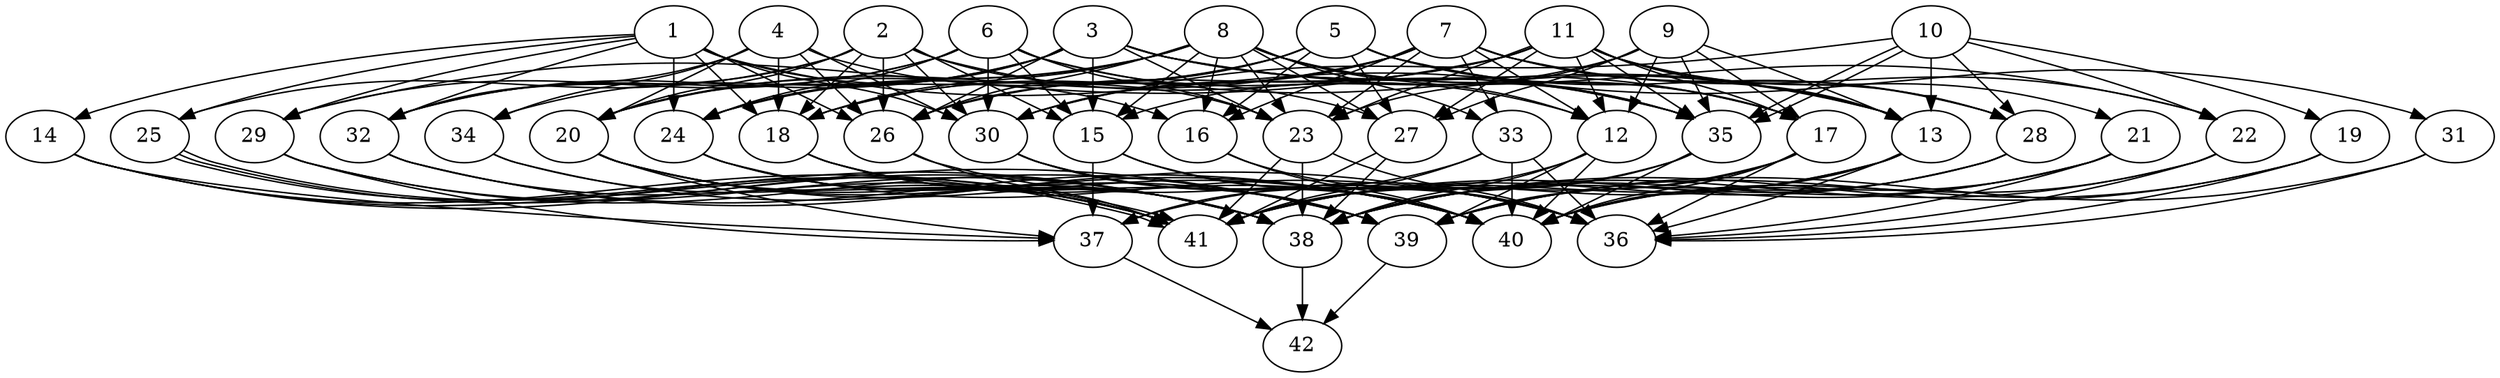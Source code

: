 // DAG (tier=3-complex, mode=compute, n=42, ccr=0.499, fat=0.763, density=0.689, regular=0.216, jump=0.264, mindata=1048576, maxdata=16777216)
// DAG automatically generated by daggen at Sun Aug 24 16:33:34 2025
// /home/ermia/Project/Environments/daggen/bin/daggen --dot --ccr 0.499 --fat 0.763 --regular 0.216 --density 0.689 --jump 0.264 --mindata 1048576 --maxdata 16777216 -n 42 
digraph G {
  1 [size="10952573750710722", alpha="0.19", expect_size="5476286875355361"]
  1 -> 14 [size ="282582138748928"]
  1 -> 16 [size ="282582138748928"]
  1 -> 18 [size ="282582138748928"]
  1 -> 24 [size ="282582138748928"]
  1 -> 25 [size ="282582138748928"]
  1 -> 26 [size ="282582138748928"]
  1 -> 29 [size ="282582138748928"]
  1 -> 30 [size ="282582138748928"]
  1 -> 32 [size ="282582138748928"]
  1 -> 35 [size ="282582138748928"]
  2 [size="991257466397476", alpha="0.16", expect_size="495628733198738"]
  2 -> 15 [size ="28061915414528"]
  2 -> 18 [size ="28061915414528"]
  2 -> 20 [size ="28061915414528"]
  2 -> 23 [size ="28061915414528"]
  2 -> 25 [size ="28061915414528"]
  2 -> 26 [size ="28061915414528"]
  2 -> 30 [size ="28061915414528"]
  2 -> 32 [size ="28061915414528"]
  2 -> 35 [size ="28061915414528"]
  3 [size="3450595898440267333632", alpha="0.05", expect_size="1725297949220133666816"]
  3 -> 13 [size ="1826779186593792"]
  3 -> 15 [size ="1826779186593792"]
  3 -> 17 [size ="1826779186593792"]
  3 -> 20 [size ="1826779186593792"]
  3 -> 22 [size ="1826779186593792"]
  3 -> 23 [size ="1826779186593792"]
  3 -> 24 [size ="1826779186593792"]
  3 -> 26 [size ="1826779186593792"]
  3 -> 32 [size ="1826779186593792"]
  3 -> 34 [size ="1826779186593792"]
  3 -> 35 [size ="1826779186593792"]
  4 [size="885425261434347136", alpha="0.08", expect_size="442712630717173568"]
  4 -> 18 [size ="500595425280000"]
  4 -> 20 [size ="500595425280000"]
  4 -> 26 [size ="500595425280000"]
  4 -> 27 [size ="500595425280000"]
  4 -> 30 [size ="500595425280000"]
  4 -> 32 [size ="500595425280000"]
  4 -> 34 [size ="500595425280000"]
  5 [size="83553558360227904", alpha="0.06", expect_size="41776779180113952"]
  5 -> 16 [size ="1539260209430528"]
  5 -> 17 [size ="1539260209430528"]
  5 -> 18 [size ="1539260209430528"]
  5 -> 24 [size ="1539260209430528"]
  5 -> 26 [size ="1539260209430528"]
  5 -> 27 [size ="1539260209430528"]
  5 -> 28 [size ="1539260209430528"]
  5 -> 31 [size ="1539260209430528"]
  6 [size="316906569599536857088", alpha="0.01", expect_size="158453284799768428544"]
  6 -> 12 [size ="371858302042112"]
  6 -> 13 [size ="371858302042112"]
  6 -> 15 [size ="371858302042112"]
  6 -> 23 [size ="371858302042112"]
  6 -> 24 [size ="371858302042112"]
  6 -> 29 [size ="371858302042112"]
  6 -> 30 [size ="371858302042112"]
  6 -> 32 [size ="371858302042112"]
  7 [size="832026869900509184000", alpha="0.17", expect_size="416013434950254592000"]
  7 -> 12 [size ="707698412748800"]
  7 -> 13 [size ="707698412748800"]
  7 -> 16 [size ="707698412748800"]
  7 -> 18 [size ="707698412748800"]
  7 -> 20 [size ="707698412748800"]
  7 -> 22 [size ="707698412748800"]
  7 -> 23 [size ="707698412748800"]
  7 -> 28 [size ="707698412748800"]
  7 -> 30 [size ="707698412748800"]
  7 -> 33 [size ="707698412748800"]
  8 [size="599869101870521600", alpha="0.12", expect_size="299934550935260800"]
  8 -> 12 [size ="283069223272448"]
  8 -> 15 [size ="283069223272448"]
  8 -> 16 [size ="283069223272448"]
  8 -> 17 [size ="283069223272448"]
  8 -> 18 [size ="283069223272448"]
  8 -> 20 [size ="283069223272448"]
  8 -> 23 [size ="283069223272448"]
  8 -> 24 [size ="283069223272448"]
  8 -> 26 [size ="283069223272448"]
  8 -> 27 [size ="283069223272448"]
  8 -> 33 [size ="283069223272448"]
  8 -> 35 [size ="283069223272448"]
  9 [size="384777165710233152", alpha="0.06", expect_size="192388582855116576"]
  9 -> 12 [size ="194887496499200"]
  9 -> 13 [size ="194887496499200"]
  9 -> 15 [size ="194887496499200"]
  9 -> 17 [size ="194887496499200"]
  9 -> 23 [size ="194887496499200"]
  9 -> 27 [size ="194887496499200"]
  9 -> 35 [size ="194887496499200"]
  10 [size="1903617339383692", alpha="0.01", expect_size="951808669691846"]
  10 -> 13 [size ="82761008283648"]
  10 -> 19 [size ="82761008283648"]
  10 -> 22 [size ="82761008283648"]
  10 -> 28 [size ="82761008283648"]
  10 -> 30 [size ="82761008283648"]
  10 -> 35 [size ="82761008283648"]
  10 -> 35 [size ="82761008283648"]
  11 [size="4374175451822333886464", alpha="0.08", expect_size="2187087725911166943232"]
  11 -> 12 [size ="2139706074595328"]
  11 -> 13 [size ="2139706074595328"]
  11 -> 17 [size ="2139706074595328"]
  11 -> 21 [size ="2139706074595328"]
  11 -> 23 [size ="2139706074595328"]
  11 -> 26 [size ="2139706074595328"]
  11 -> 27 [size ="2139706074595328"]
  11 -> 28 [size ="2139706074595328"]
  11 -> 29 [size ="2139706074595328"]
  11 -> 30 [size ="2139706074595328"]
  11 -> 35 [size ="2139706074595328"]
  12 [size="85689449143544112", alpha="0.14", expect_size="42844724571772056"]
  12 -> 38 [size ="1739220171358208"]
  12 -> 39 [size ="1739220171358208"]
  12 -> 40 [size ="1739220171358208"]
  12 -> 41 [size ="1739220171358208"]
  13 [size="1250985681622970624", alpha="0.19", expect_size="625492840811485312"]
  13 -> 36 [size ="785545567404032"]
  13 -> 37 [size ="785545567404032"]
  13 -> 40 [size ="785545567404032"]
  13 -> 41 [size ="785545567404032"]
  14 [size="89177633801664336", alpha="0.13", expect_size="44588816900832168"]
  14 -> 37 [size ="75145561505792"]
  14 -> 38 [size ="75145561505792"]
  14 -> 39 [size ="75145561505792"]
  14 -> 41 [size ="75145561505792"]
  15 [size="3549371383128718848", alpha="0.04", expect_size="1774685691564359424"]
  15 -> 36 [size ="1827274382901248"]
  15 -> 37 [size ="1827274382901248"]
  15 -> 40 [size ="1827274382901248"]
  16 [size="538515316349922880", alpha="0.11", expect_size="269257658174961440"]
  16 -> 36 [size ="240911434907648"]
  16 -> 40 [size ="240911434907648"]
  17 [size="391822079784401240064", alpha="0.11", expect_size="195911039892200620032"]
  17 -> 36 [size ="428366918320128"]
  17 -> 39 [size ="428366918320128"]
  17 -> 40 [size ="428366918320128"]
  17 -> 41 [size ="428366918320128"]
  18 [size="68176810443386248", alpha="0.13", expect_size="34088405221693124"]
  18 -> 38 [size ="1129744380723200"]
  18 -> 39 [size ="1129744380723200"]
  18 -> 40 [size ="1129744380723200"]
  19 [size="134701491873313193984", alpha="0.03", expect_size="67350745936656596992"]
  19 -> 36 [size ="210218818469888"]
  19 -> 38 [size ="210218818469888"]
  19 -> 39 [size ="210218818469888"]
  20 [size="47987577906463872", alpha="0.03", expect_size="23993788953231936"]
  20 -> 37 [size ="834504394539008"]
  20 -> 38 [size ="834504394539008"]
  20 -> 39 [size ="834504394539008"]
  20 -> 40 [size ="834504394539008"]
  20 -> 41 [size ="834504394539008"]
  21 [size="287454184427487232000", alpha="0.10", expect_size="143727092213743616000"]
  21 -> 36 [size ="348446208819200"]
  21 -> 38 [size ="348446208819200"]
  21 -> 40 [size ="348446208819200"]
  21 -> 41 [size ="348446208819200"]
  22 [size="48363497610478092288", alpha="0.01", expect_size="24181748805239046144"]
  22 -> 36 [size ="106194442125312"]
  22 -> 38 [size ="106194442125312"]
  22 -> 40 [size ="106194442125312"]
  23 [size="44942070916130672", alpha="0.19", expect_size="22471035458065336"]
  23 -> 36 [size ="1038594638610432"]
  23 -> 38 [size ="1038594638610432"]
  23 -> 41 [size ="1038594638610432"]
  24 [size="236167904891527072", alpha="0.16", expect_size="118083952445763536"]
  24 -> 36 [size ="392121865469952"]
  24 -> 38 [size ="392121865469952"]
  24 -> 41 [size ="392121865469952"]
  25 [size="16530642825564960", alpha="0.04", expect_size="8265321412782480"]
  25 -> 38 [size ="668649098575872"]
  25 -> 41 [size ="668649098575872"]
  25 -> 41 [size ="668649098575872"]
  26 [size="453269352711250368", alpha="0.10", expect_size="226634676355625184"]
  26 -> 36 [size ="178120883699712"]
  26 -> 41 [size ="178120883699712"]
  27 [size="1950710995229649928192", alpha="0.06", expect_size="975355497614824964096"]
  27 -> 38 [size ="1248969812344832"]
  27 -> 41 [size ="1248969812344832"]
  28 [size="50793339353286368", alpha="0.03", expect_size="25396669676643184"]
  28 -> 38 [size ="1559324417589248"]
  28 -> 39 [size ="1559324417589248"]
  28 -> 41 [size ="1559324417589248"]
  29 [size="7746490724520112", alpha="0.08", expect_size="3873245362260056"]
  29 -> 37 [size ="204712234188800"]
  29 -> 38 [size ="204712234188800"]
  29 -> 39 [size ="204712234188800"]
  30 [size="47120704060701816", alpha="0.05", expect_size="23560352030350908"]
  30 -> 36 [size ="896352703741952"]
  30 -> 39 [size ="896352703741952"]
  30 -> 40 [size ="896352703741952"]
  31 [size="23838914540598364", alpha="0.16", expect_size="11919457270299182"]
  31 -> 36 [size ="479819728945152"]
  31 -> 39 [size ="479819728945152"]
  32 [size="74064426920197872", alpha="0.07", expect_size="37032213460098936"]
  32 -> 36 [size ="1619597144883200"]
  32 -> 40 [size ="1619597144883200"]
  32 -> 41 [size ="1619597144883200"]
  33 [size="5949895508352337920", alpha="0.04", expect_size="2974947754176168960"]
  33 -> 36 [size ="2136491895554048"]
  33 -> 37 [size ="2136491895554048"]
  33 -> 40 [size ="2136491895554048"]
  33 -> 41 [size ="2136491895554048"]
  34 [size="44511051484592936", alpha="0.10", expect_size="22255525742296468"]
  34 -> 40 [size ="1407877067571200"]
  34 -> 41 [size ="1407877067571200"]
  35 [size="299390382061899481088", alpha="0.04", expect_size="149695191030949740544"]
  35 -> 38 [size ="358026536026112"]
  35 -> 40 [size ="358026536026112"]
  35 -> 41 [size ="358026536026112"]
  36 [size="31382001079765504", alpha="0.00", expect_size="15691000539882752"]
  37 [size="12752454125932200", alpha="0.08", expect_size="6376227062966100"]
  37 -> 42 [size ="1501765514035200"]
  38 [size="2573714111758375845888", alpha="0.05", expect_size="1286857055879187922944"]
  38 -> 42 [size ="1502439026982912"]
  39 [size="59558895963416152", alpha="0.10", expect_size="29779447981708076"]
  39 -> 42 [size ="1040649134538752"]
  40 [size="1498696594756606208", alpha="0.11", expect_size="749348297378303104"]
  41 [size="936054436600050432", alpha="0.06", expect_size="468027218300025216"]
  42 [size="2776111654109184000000", alpha="0.04", expect_size="1388055827054592000000"]
}
